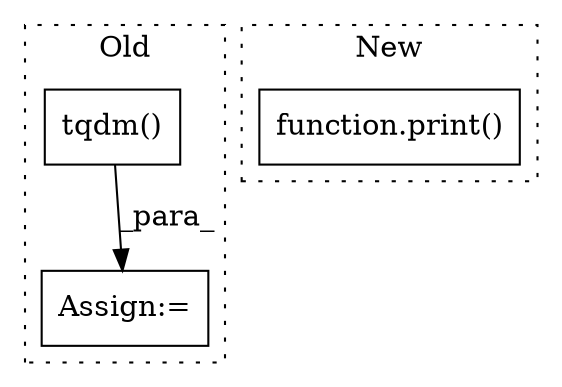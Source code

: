 digraph G {
subgraph cluster0 {
1 [label="tqdm()" a="75" s="10035,10053" l="10,1" shape="box"];
3 [label="Assign:=" a="68" s="10032" l="3" shape="box"];
label = "Old";
style="dotted";
}
subgraph cluster1 {
2 [label="function.print()" a="75" s="10364,10409" l="6,9" shape="box"];
label = "New";
style="dotted";
}
1 -> 3 [label="_para_"];
}